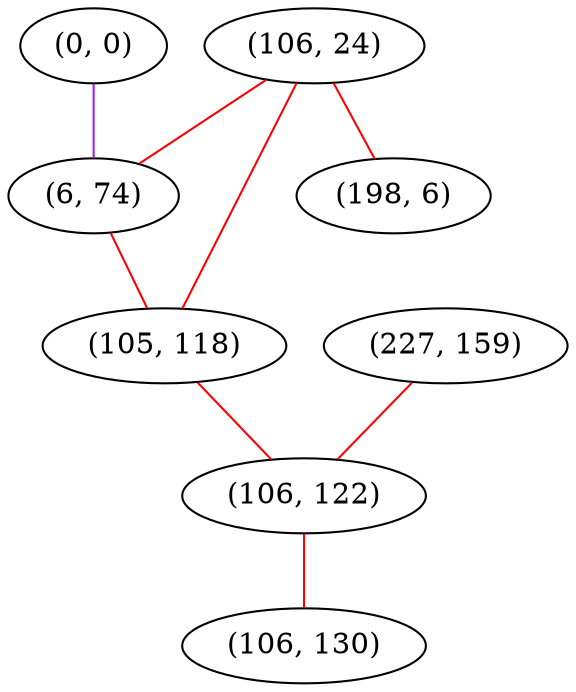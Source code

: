 graph "" {
"(0, 0)";
"(106, 24)";
"(6, 74)";
"(105, 118)";
"(227, 159)";
"(198, 6)";
"(106, 122)";
"(106, 130)";
"(0, 0)" -- "(6, 74)"  [color=purple, key=0, weight=4];
"(106, 24)" -- "(6, 74)"  [color=red, key=0, weight=1];
"(106, 24)" -- "(105, 118)"  [color=red, key=0, weight=1];
"(106, 24)" -- "(198, 6)"  [color=red, key=0, weight=1];
"(6, 74)" -- "(105, 118)"  [color=red, key=0, weight=1];
"(105, 118)" -- "(106, 122)"  [color=red, key=0, weight=1];
"(227, 159)" -- "(106, 122)"  [color=red, key=0, weight=1];
"(106, 122)" -- "(106, 130)"  [color=red, key=0, weight=1];
}
